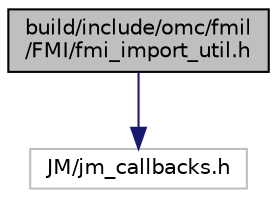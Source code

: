 digraph "build/include/omc/fmil/FMI/fmi_import_util.h"
{
  edge [fontname="Helvetica",fontsize="10",labelfontname="Helvetica",labelfontsize="10"];
  node [fontname="Helvetica",fontsize="10",shape=record];
  Node0 [label="build/include/omc/fmil\l/FMI/fmi_import_util.h",height=0.2,width=0.4,color="black", fillcolor="grey75", style="filled", fontcolor="black"];
  Node0 -> Node1 [color="midnightblue",fontsize="10",style="solid",fontname="Helvetica"];
  Node1 [label="JM/jm_callbacks.h",height=0.2,width=0.4,color="grey75", fillcolor="white", style="filled"];
}
